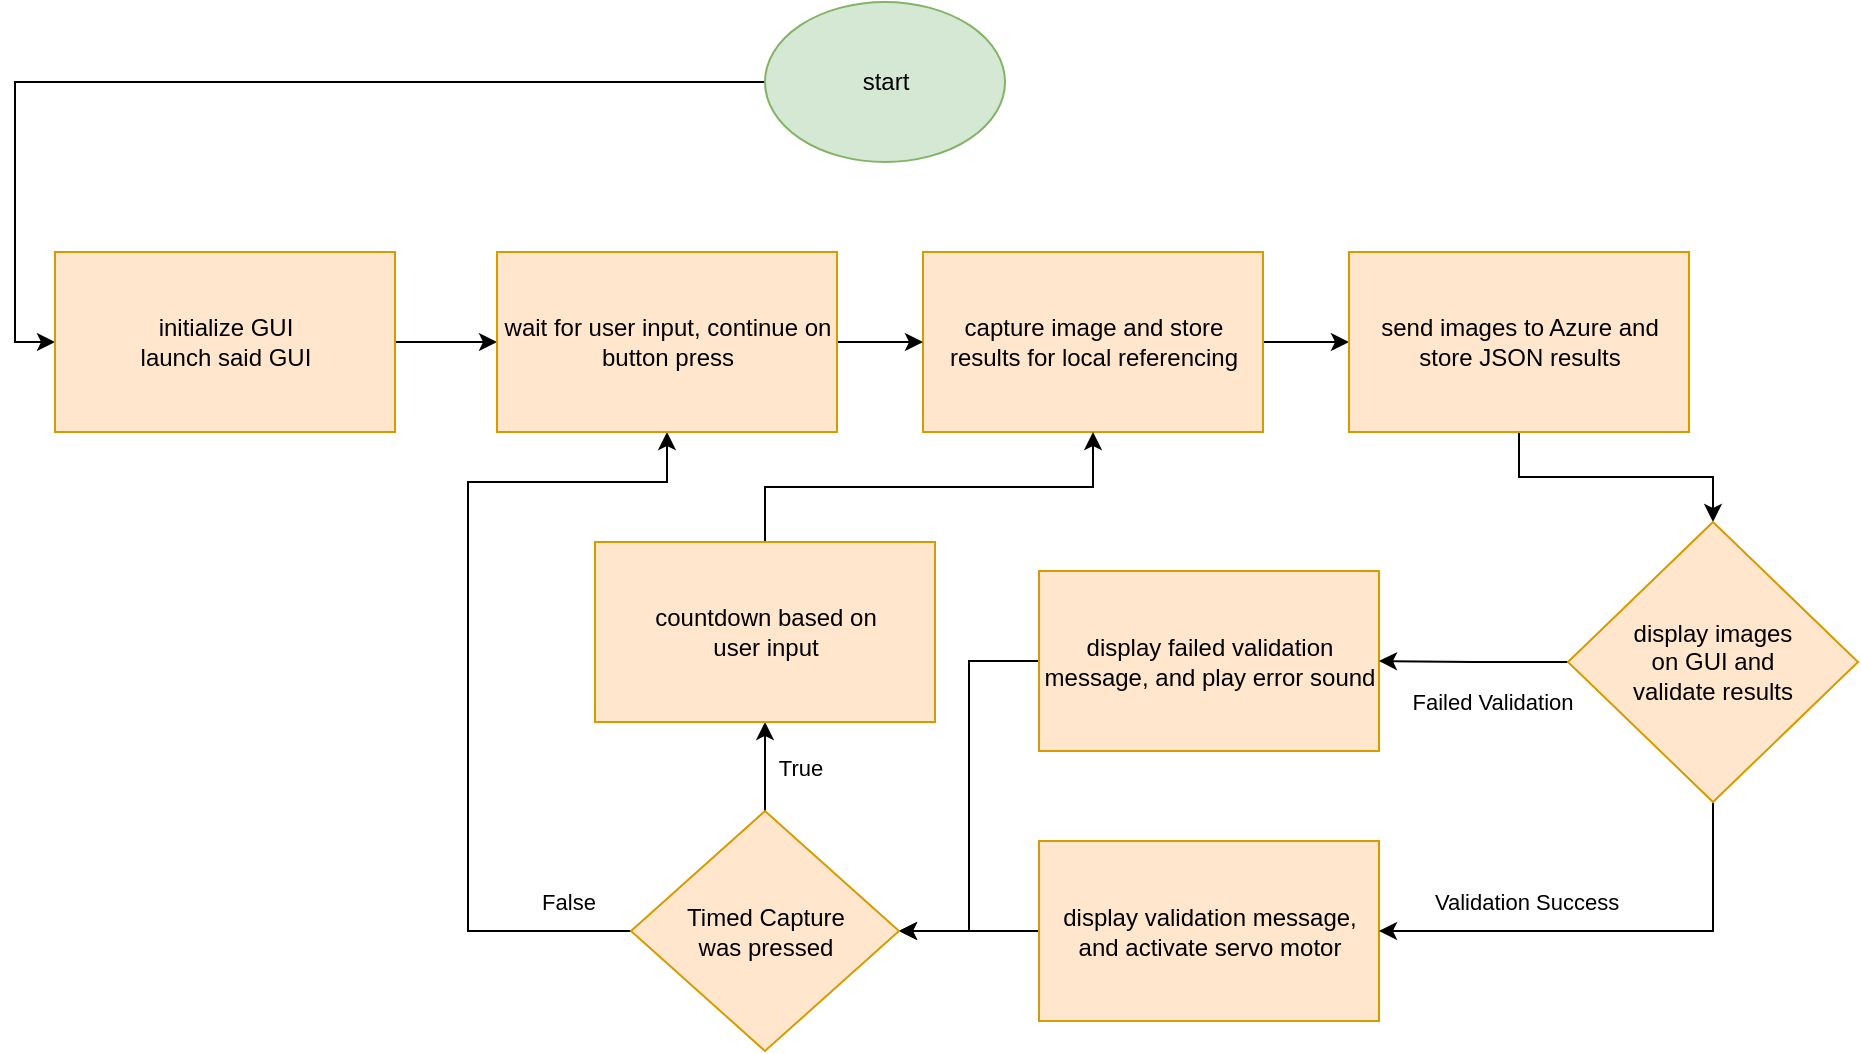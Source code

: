 <mxfile version="12.2.2" type="device" pages="1"><diagram id="OeEzXWkrOIrs9OGioMnt" name="Page-1"><mxGraphModel dx="1700" dy="629" grid="0" gridSize="10" guides="1" tooltips="1" connect="1" arrows="1" fold="1" page="0" pageScale="1" pageWidth="850" pageHeight="1100" math="0" shadow="0"><root><mxCell id="0"/><mxCell id="1" parent="0"/><mxCell id="abniD_BUwwWPRvoeyDHi-40" style="edgeStyle=orthogonalEdgeStyle;rounded=0;orthogonalLoop=1;jettySize=auto;html=1;exitX=0;exitY=0.5;exitDx=0;exitDy=0;entryX=0;entryY=0.5;entryDx=0;entryDy=0;labelBackgroundColor=none;" edge="1" parent="1" source="abniD_BUwwWPRvoeyDHi-2" target="abniD_BUwwWPRvoeyDHi-39"><mxGeometry relative="1" as="geometry"/></mxCell><mxCell id="abniD_BUwwWPRvoeyDHi-2" value="start" style="ellipse;whiteSpace=wrap;html=1;fillColor=#d5e8d4;strokeColor=#82b366;" vertex="1" parent="1"><mxGeometry x="48.5" y="110" width="120" height="80" as="geometry"/></mxCell><mxCell id="abniD_BUwwWPRvoeyDHi-7" value="" style="edgeStyle=orthogonalEdgeStyle;rounded=0;orthogonalLoop=1;jettySize=auto;html=1;exitX=1;exitY=0.5;exitDx=0;exitDy=0;entryX=0;entryY=0.5;entryDx=0;entryDy=0;" edge="1" parent="1" source="abniD_BUwwWPRvoeyDHi-3" target="abniD_BUwwWPRvoeyDHi-6"><mxGeometry relative="1" as="geometry"/></mxCell><mxCell id="abniD_BUwwWPRvoeyDHi-3" value="capture image and store results for local referencing" style="rounded=0;whiteSpace=wrap;html=1;fillColor=#ffe6cc;strokeColor=#d79b00;" vertex="1" parent="1"><mxGeometry x="127.5" y="235" width="170" height="90" as="geometry"/></mxCell><mxCell id="abniD_BUwwWPRvoeyDHi-45" style="edgeStyle=orthogonalEdgeStyle;rounded=0;orthogonalLoop=1;jettySize=auto;html=1;exitX=0.5;exitY=1;exitDx=0;exitDy=0;entryX=0.5;entryY=0;entryDx=0;entryDy=0;labelBackgroundColor=none;" edge="1" parent="1" source="abniD_BUwwWPRvoeyDHi-6" target="abniD_BUwwWPRvoeyDHi-26"><mxGeometry relative="1" as="geometry"/></mxCell><mxCell id="abniD_BUwwWPRvoeyDHi-6" value="send images to Azure and store JSON results" style="rounded=0;whiteSpace=wrap;html=1;fillColor=#ffe6cc;strokeColor=#d79b00;" vertex="1" parent="1"><mxGeometry x="340.5" y="235" width="170" height="90" as="geometry"/></mxCell><mxCell id="abniD_BUwwWPRvoeyDHi-55" style="edgeStyle=orthogonalEdgeStyle;rounded=0;orthogonalLoop=1;jettySize=auto;html=1;exitX=0;exitY=0.5;exitDx=0;exitDy=0;entryX=1;entryY=0.5;entryDx=0;entryDy=0;labelBackgroundColor=none;" edge="1" parent="1" source="abniD_BUwwWPRvoeyDHi-15" target="abniD_BUwwWPRvoeyDHi-33"><mxGeometry relative="1" as="geometry"/></mxCell><mxCell id="abniD_BUwwWPRvoeyDHi-15" value="display failed validation message, and play error sound" style="rounded=0;whiteSpace=wrap;html=1;fillColor=#ffe6cc;strokeColor=#d79b00;" vertex="1" parent="1"><mxGeometry x="185.5" y="394.5" width="170" height="90" as="geometry"/></mxCell><mxCell id="abniD_BUwwWPRvoeyDHi-54" style="edgeStyle=orthogonalEdgeStyle;rounded=0;orthogonalLoop=1;jettySize=auto;html=1;exitX=0;exitY=0.5;exitDx=0;exitDy=0;entryX=1;entryY=0.5;entryDx=0;entryDy=0;labelBackgroundColor=none;" edge="1" parent="1" source="abniD_BUwwWPRvoeyDHi-13" target="abniD_BUwwWPRvoeyDHi-33"><mxGeometry relative="1" as="geometry"/></mxCell><mxCell id="abniD_BUwwWPRvoeyDHi-13" value="display validation message, and activate servo motor" style="rounded=0;whiteSpace=wrap;html=1;fillColor=#ffe6cc;strokeColor=#d79b00;" vertex="1" parent="1"><mxGeometry x="185.5" y="529.5" width="170" height="90" as="geometry"/></mxCell><mxCell id="abniD_BUwwWPRvoeyDHi-46" value="Validation Success" style="edgeStyle=orthogonalEdgeStyle;rounded=0;orthogonalLoop=1;jettySize=auto;html=1;exitX=0.5;exitY=1;exitDx=0;exitDy=0;entryX=1;entryY=0.5;entryDx=0;entryDy=0;labelBackgroundColor=none;" edge="1" parent="1" source="abniD_BUwwWPRvoeyDHi-26" target="abniD_BUwwWPRvoeyDHi-13"><mxGeometry x="0.366" y="-15" relative="1" as="geometry"><mxPoint as="offset"/></mxGeometry></mxCell><mxCell id="abniD_BUwwWPRvoeyDHi-48" value="Failed Validation" style="edgeStyle=orthogonalEdgeStyle;rounded=0;orthogonalLoop=1;jettySize=auto;html=1;exitX=0;exitY=0.5;exitDx=0;exitDy=0;entryX=1;entryY=0.5;entryDx=0;entryDy=0;labelBackgroundColor=none;" edge="1" parent="1" source="abniD_BUwwWPRvoeyDHi-26" target="abniD_BUwwWPRvoeyDHi-15"><mxGeometry x="-0.205" y="20" relative="1" as="geometry"><mxPoint as="offset"/></mxGeometry></mxCell><mxCell id="abniD_BUwwWPRvoeyDHi-26" value="&lt;span style=&quot;white-space: normal&quot;&gt;display images&lt;br&gt;on GUI and&lt;br&gt;validate results&lt;/span&gt;" style="rhombus;whiteSpace=wrap;html=1;fillColor=#ffe6cc;strokeColor=#d79b00;" vertex="1" parent="1"><mxGeometry x="450" y="370" width="145" height="140" as="geometry"/></mxCell><mxCell id="abniD_BUwwWPRvoeyDHi-52" value="True" style="edgeStyle=orthogonalEdgeStyle;rounded=0;orthogonalLoop=1;jettySize=auto;html=1;exitX=0.5;exitY=0;exitDx=0;exitDy=0;entryX=0.5;entryY=1;entryDx=0;entryDy=0;labelBackgroundColor=none;" edge="1" parent="1" source="abniD_BUwwWPRvoeyDHi-33" target="abniD_BUwwWPRvoeyDHi-51"><mxGeometry x="-0.02" y="-17" relative="1" as="geometry"><mxPoint as="offset"/></mxGeometry></mxCell><mxCell id="abniD_BUwwWPRvoeyDHi-57" value="False" style="edgeStyle=orthogonalEdgeStyle;rounded=0;orthogonalLoop=1;jettySize=auto;html=1;exitX=0;exitY=0.5;exitDx=0;exitDy=0;entryX=0.5;entryY=1;entryDx=0;entryDy=0;labelBackgroundColor=none;" edge="1" parent="1" source="abniD_BUwwWPRvoeyDHi-33" target="abniD_BUwwWPRvoeyDHi-42"><mxGeometry x="-0.852" y="-15" relative="1" as="geometry"><Array as="points"><mxPoint x="-100" y="575"/><mxPoint x="-100" y="350"/><mxPoint y="350"/></Array><mxPoint as="offset"/></mxGeometry></mxCell><mxCell id="abniD_BUwwWPRvoeyDHi-33" value="Timed Capture&lt;br&gt;was pressed" style="rhombus;whiteSpace=wrap;html=1;fillColor=#ffe6cc;strokeColor=#d79b00;" vertex="1" parent="1"><mxGeometry x="-18.5" y="514.5" width="134" height="120" as="geometry"/></mxCell><mxCell id="abniD_BUwwWPRvoeyDHi-43" value="" style="edgeStyle=orthogonalEdgeStyle;rounded=0;orthogonalLoop=1;jettySize=auto;html=1;labelBackgroundColor=none;" edge="1" parent="1" source="abniD_BUwwWPRvoeyDHi-39" target="abniD_BUwwWPRvoeyDHi-42"><mxGeometry relative="1" as="geometry"/></mxCell><mxCell id="abniD_BUwwWPRvoeyDHi-39" value="initialize GUI&lt;br&gt;launch said GUI" style="rounded=0;whiteSpace=wrap;html=1;fillColor=#ffe6cc;strokeColor=#d79b00;" vertex="1" parent="1"><mxGeometry x="-306.5" y="235" width="170" height="90" as="geometry"/></mxCell><mxCell id="abniD_BUwwWPRvoeyDHi-44" style="edgeStyle=orthogonalEdgeStyle;rounded=0;orthogonalLoop=1;jettySize=auto;html=1;exitX=1;exitY=0.5;exitDx=0;exitDy=0;entryX=0;entryY=0.5;entryDx=0;entryDy=0;labelBackgroundColor=none;" edge="1" parent="1" source="abniD_BUwwWPRvoeyDHi-42" target="abniD_BUwwWPRvoeyDHi-3"><mxGeometry relative="1" as="geometry"/></mxCell><mxCell id="abniD_BUwwWPRvoeyDHi-42" value="wait for user input, continue on button press" style="rounded=0;whiteSpace=wrap;html=1;fillColor=#ffe6cc;strokeColor=#d79b00;" vertex="1" parent="1"><mxGeometry x="-85.5" y="235" width="170" height="90" as="geometry"/></mxCell><mxCell id="abniD_BUwwWPRvoeyDHi-56" style="edgeStyle=orthogonalEdgeStyle;rounded=0;orthogonalLoop=1;jettySize=auto;html=1;exitX=0.5;exitY=0;exitDx=0;exitDy=0;entryX=0.5;entryY=1;entryDx=0;entryDy=0;labelBackgroundColor=none;" edge="1" parent="1" source="abniD_BUwwWPRvoeyDHi-51" target="abniD_BUwwWPRvoeyDHi-3"><mxGeometry relative="1" as="geometry"/></mxCell><mxCell id="abniD_BUwwWPRvoeyDHi-51" value="countdown based on&lt;br&gt;user input" style="rounded=0;whiteSpace=wrap;html=1;fillColor=#ffe6cc;strokeColor=#d79b00;" vertex="1" parent="1"><mxGeometry x="-36.5" y="380" width="170" height="90" as="geometry"/></mxCell></root></mxGraphModel></diagram></mxfile>